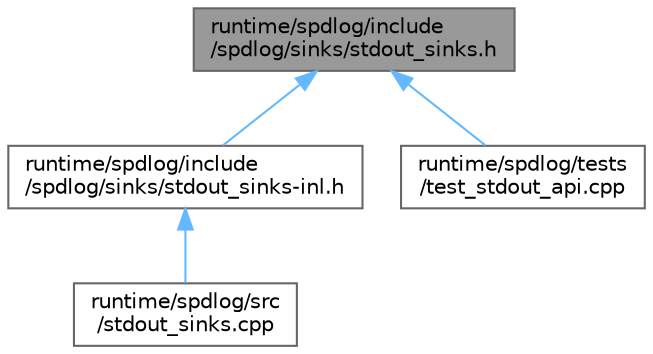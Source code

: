 digraph "runtime/spdlog/include/spdlog/sinks/stdout_sinks.h"
{
 // LATEX_PDF_SIZE
  bgcolor="transparent";
  edge [fontname=Helvetica,fontsize=10,labelfontname=Helvetica,labelfontsize=10];
  node [fontname=Helvetica,fontsize=10,shape=box,height=0.2,width=0.4];
  Node1 [id="Node000001",label="runtime/spdlog/include\l/spdlog/sinks/stdout_sinks.h",height=0.2,width=0.4,color="gray40", fillcolor="grey60", style="filled", fontcolor="black",tooltip=" "];
  Node1 -> Node2 [id="edge4_Node000001_Node000002",dir="back",color="steelblue1",style="solid",tooltip=" "];
  Node2 [id="Node000002",label="runtime/spdlog/include\l/spdlog/sinks/stdout_sinks-inl.h",height=0.2,width=0.4,color="grey40", fillcolor="white", style="filled",URL="$stdout__sinks-inl_8h.html",tooltip=" "];
  Node2 -> Node3 [id="edge5_Node000002_Node000003",dir="back",color="steelblue1",style="solid",tooltip=" "];
  Node3 [id="Node000003",label="runtime/spdlog/src\l/stdout_sinks.cpp",height=0.2,width=0.4,color="grey40", fillcolor="white", style="filled",URL="$stdout__sinks_8cpp.html",tooltip=" "];
  Node1 -> Node4 [id="edge6_Node000001_Node000004",dir="back",color="steelblue1",style="solid",tooltip=" "];
  Node4 [id="Node000004",label="runtime/spdlog/tests\l/test_stdout_api.cpp",height=0.2,width=0.4,color="grey40", fillcolor="white", style="filled",URL="$test__stdout__api_8cpp.html",tooltip=" "];
}
